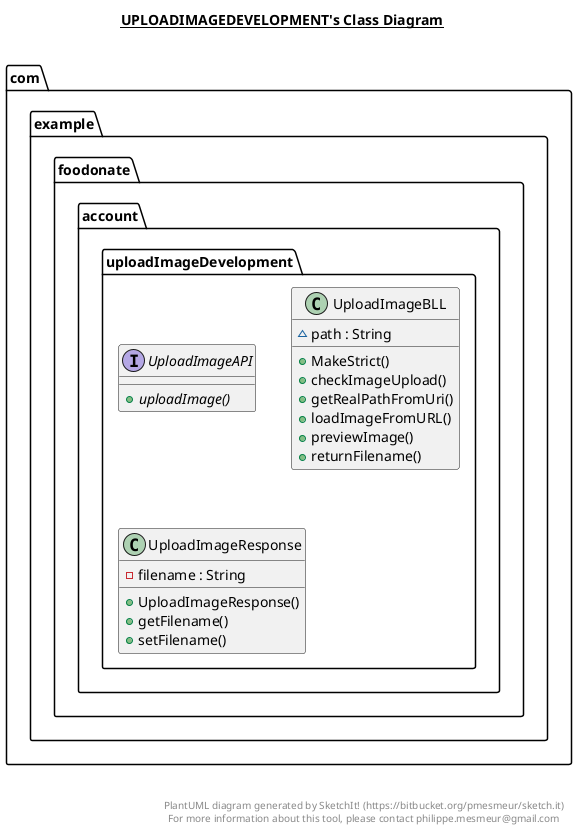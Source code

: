 @startuml

title __UPLOADIMAGEDEVELOPMENT's Class Diagram__\n

  namespace com.example.foodonate {
    namespace account {
      namespace uploadImageDevelopment {
        interface com.example.foodonate.account.uploadImageDevelopment.UploadImageAPI {
            {abstract} + uploadImage()
        }
      }
    }
  }
  

  namespace com.example.foodonate {
    namespace account {
      namespace uploadImageDevelopment {
        class com.example.foodonate.account.uploadImageDevelopment.UploadImageBLL {
            ~ path : String
            + MakeStrict()
            + checkImageUpload()
            + getRealPathFromUri()
            + loadImageFromURL()
            + previewImage()
            + returnFilename()
        }
      }
    }
  }
  

  namespace com.example.foodonate {
    namespace account {
      namespace uploadImageDevelopment {
        class com.example.foodonate.account.uploadImageDevelopment.UploadImageResponse {
            - filename : String
            + UploadImageResponse()
            + getFilename()
            + setFilename()
        }
      }
    }
  }
  



right footer


PlantUML diagram generated by SketchIt! (https://bitbucket.org/pmesmeur/sketch.it)
For more information about this tool, please contact philippe.mesmeur@gmail.com
endfooter

@enduml
